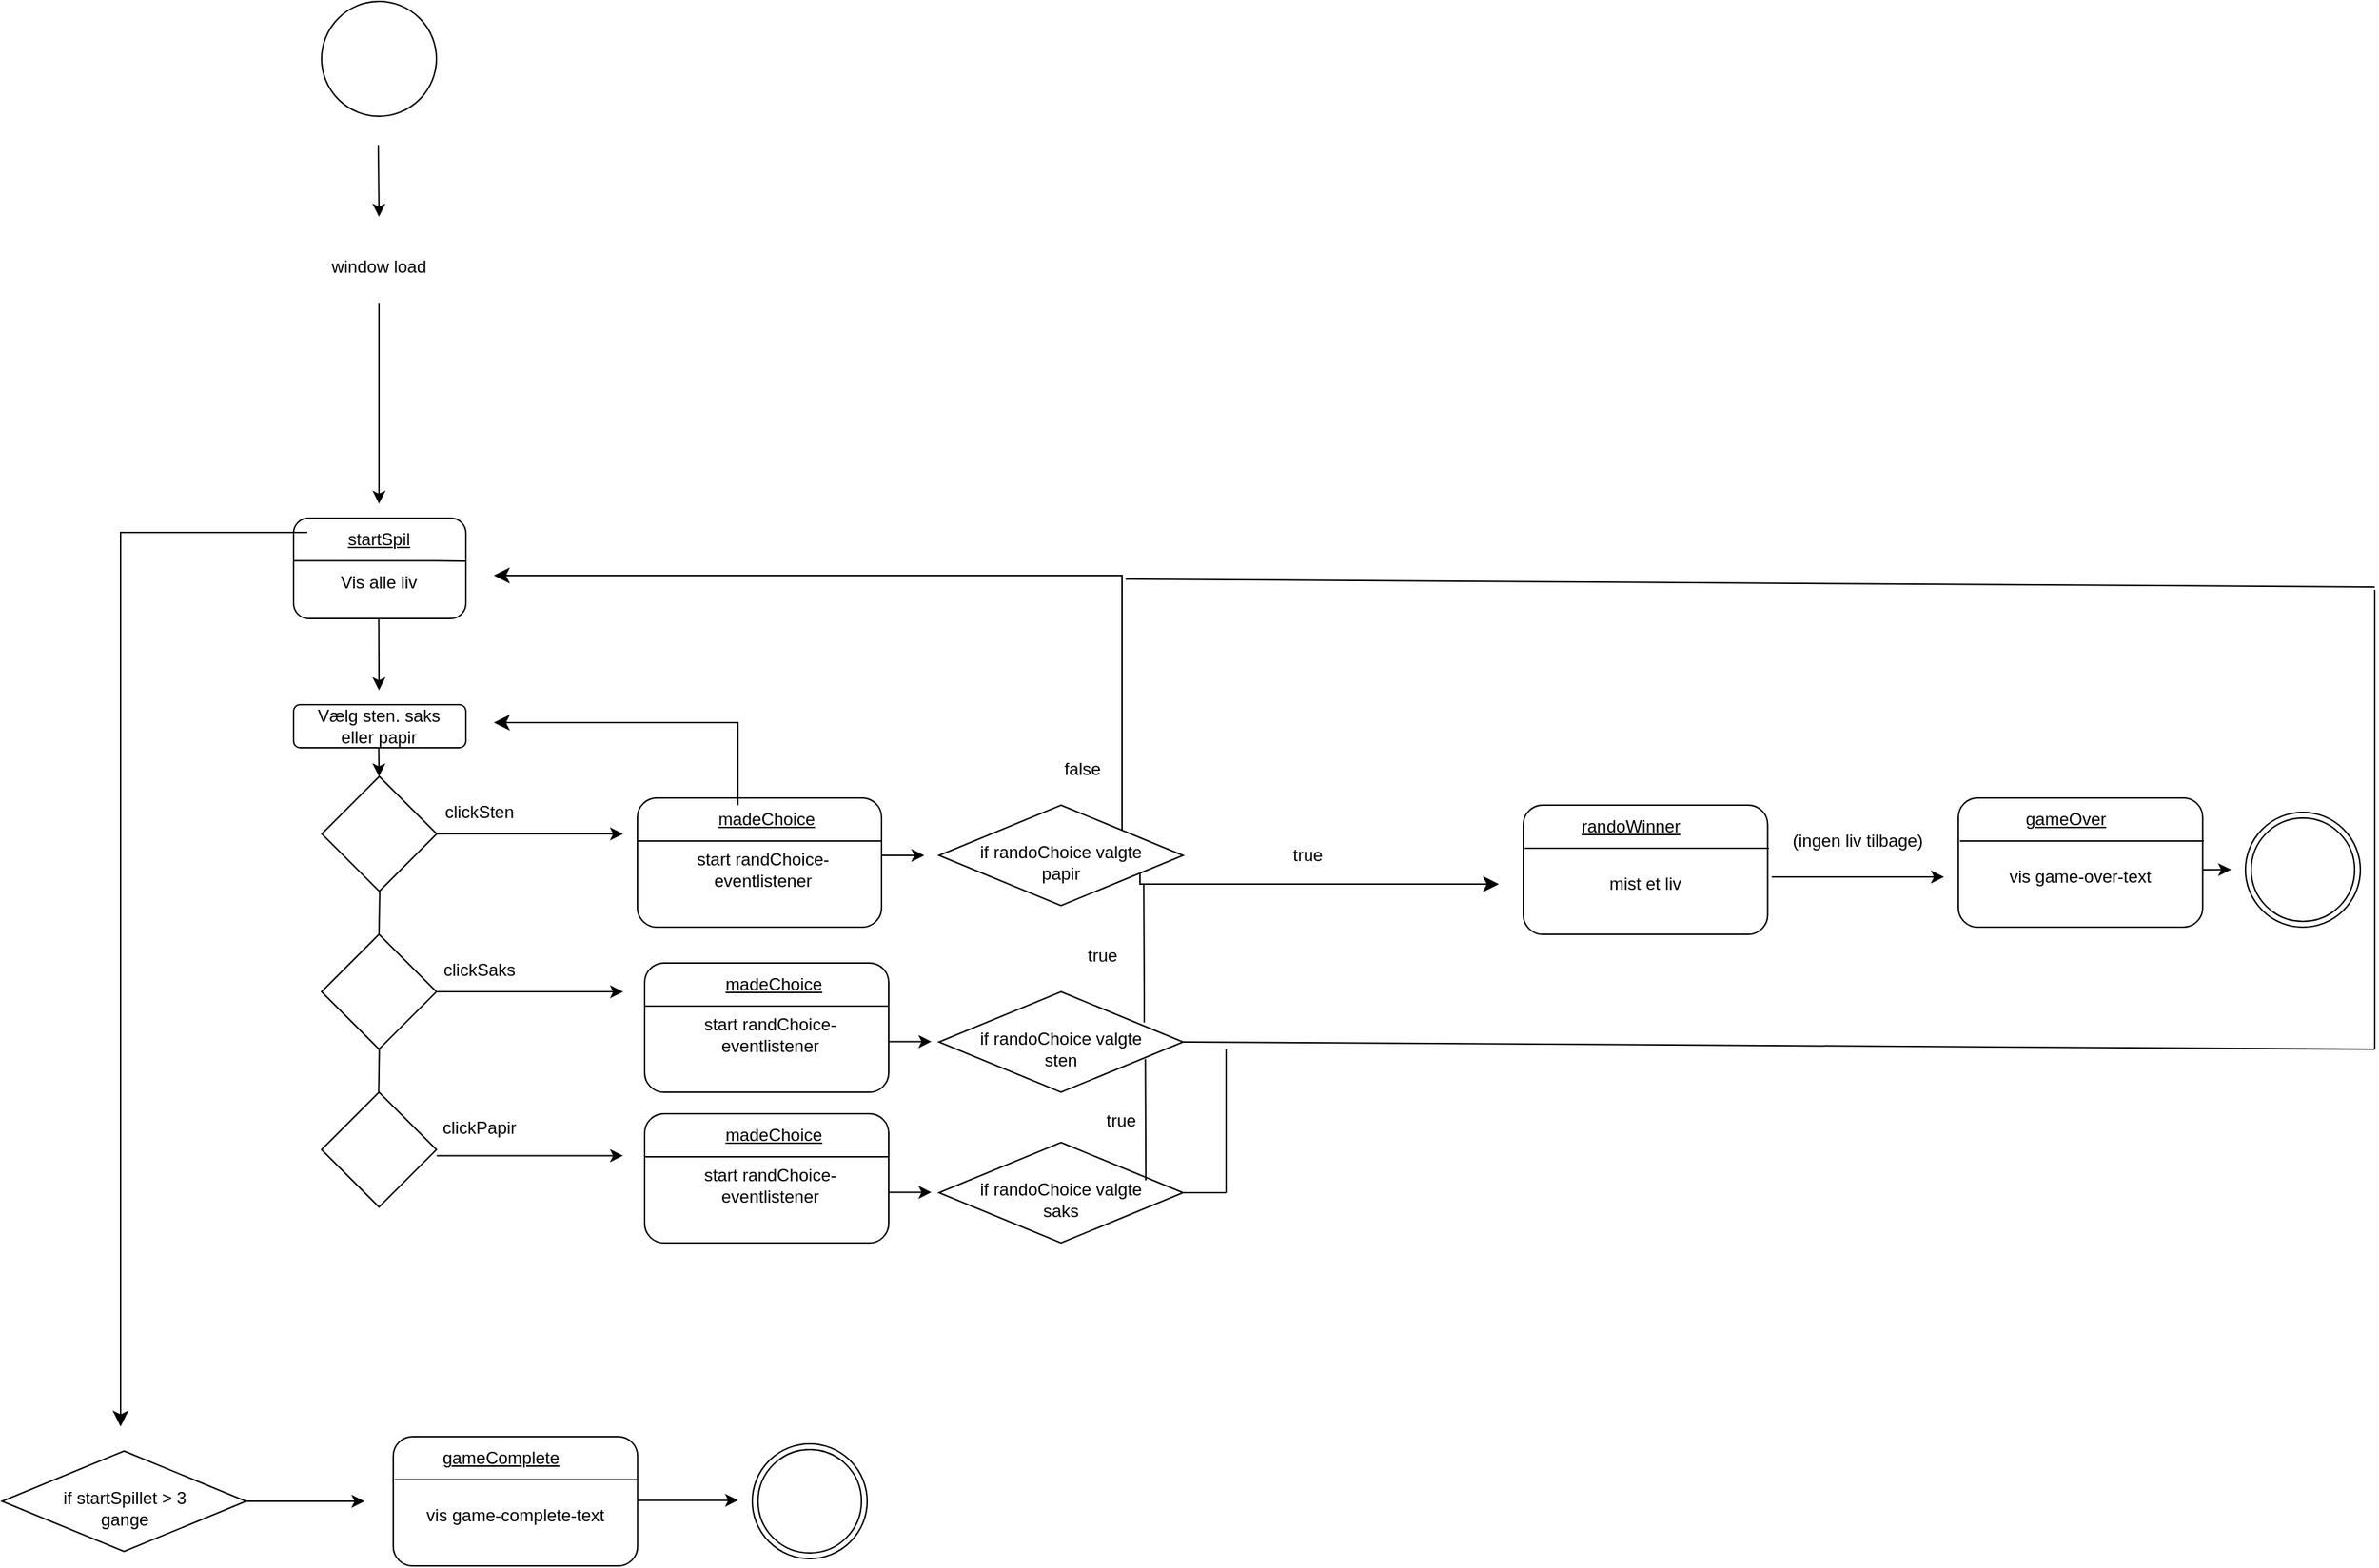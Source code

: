 <mxfile>
    <diagram id="ghAOeTU5K8rhXzgxk5CM" name="Page-1">
        <mxGraphModel dx="1600" dy="1471" grid="1" gridSize="10" guides="1" tooltips="1" connect="1" arrows="1" fold="1" page="1" pageScale="1" pageWidth="827" pageHeight="1169" math="0" shadow="0">
            <root>
                <mxCell id="0"/>
                <mxCell id="1" parent="0"/>
                <mxCell id="3" value="" style="ellipse;whiteSpace=wrap;html=1;" vertex="1" parent="1">
                    <mxGeometry x="240" y="40" width="80" height="80" as="geometry"/>
                </mxCell>
                <mxCell id="4" value="" style="edgeStyle=none;orthogonalLoop=1;jettySize=auto;html=1;" edge="1" parent="1">
                    <mxGeometry width="80" relative="1" as="geometry">
                        <mxPoint x="279.5" y="140" as="sourcePoint"/>
                        <mxPoint x="280" y="190" as="targetPoint"/>
                        <Array as="points"/>
                    </mxGeometry>
                </mxCell>
                <mxCell id="5" value="window load" style="text;strokeColor=none;align=center;fillColor=none;html=1;verticalAlign=middle;whiteSpace=wrap;rounded=0;" vertex="1" parent="1">
                    <mxGeometry x="230" y="210" width="100" height="30" as="geometry"/>
                </mxCell>
                <mxCell id="45" value="" style="endArrow=classic;html=1;" edge="1" parent="1">
                    <mxGeometry width="50" height="50" relative="1" as="geometry">
                        <mxPoint x="280" y="250" as="sourcePoint"/>
                        <mxPoint x="280" y="390" as="targetPoint"/>
                    </mxGeometry>
                </mxCell>
                <mxCell id="47" value="" style="rounded=1;whiteSpace=wrap;html=1;" vertex="1" parent="1">
                    <mxGeometry x="220.48" y="400" width="120" height="70" as="geometry"/>
                </mxCell>
                <mxCell id="48" value="" style="endArrow=none;html=1;entryX=1.004;entryY=0.672;entryDx=0;entryDy=0;entryPerimeter=0;" edge="1" parent="1">
                    <mxGeometry width="50" height="50" relative="1" as="geometry">
                        <mxPoint x="220" y="429.7" as="sourcePoint"/>
                        <mxPoint x="340.48" y="430.02" as="targetPoint"/>
                        <Array as="points">
                            <mxPoint x="310" y="429.7"/>
                        </Array>
                    </mxGeometry>
                </mxCell>
                <mxCell id="49" value="&lt;u&gt;startSpil&lt;/u&gt;" style="text;strokeColor=none;align=center;fillColor=none;html=1;verticalAlign=middle;whiteSpace=wrap;rounded=0;" vertex="1" parent="1">
                    <mxGeometry x="230.48" y="400" width="100" height="30" as="geometry"/>
                </mxCell>
                <mxCell id="51" value="Vis alle liv" style="text;strokeColor=none;align=center;fillColor=none;html=1;verticalAlign=middle;whiteSpace=wrap;rounded=0;" vertex="1" parent="1">
                    <mxGeometry x="230.48" y="430" width="100" height="30" as="geometry"/>
                </mxCell>
                <mxCell id="52" value="" style="rhombus;whiteSpace=wrap;html=1;" vertex="1" parent="1">
                    <mxGeometry x="240.2" y="580" width="80" height="80" as="geometry"/>
                </mxCell>
                <mxCell id="53" value="" style="endArrow=classic;html=1;" edge="1" parent="1">
                    <mxGeometry width="50" height="50" relative="1" as="geometry">
                        <mxPoint x="279.81" y="470" as="sourcePoint"/>
                        <mxPoint x="280" y="520" as="targetPoint"/>
                    </mxGeometry>
                </mxCell>
                <mxCell id="58" value="" style="rounded=1;whiteSpace=wrap;html=1;" vertex="1" parent="1">
                    <mxGeometry x="220.48" y="530" width="120" height="30" as="geometry"/>
                </mxCell>
                <mxCell id="59" value="Vælg sten. saks eller papir" style="text;strokeColor=none;align=center;fillColor=none;html=1;verticalAlign=middle;whiteSpace=wrap;rounded=0;" vertex="1" parent="1">
                    <mxGeometry x="230" y="530" width="100" height="30" as="geometry"/>
                </mxCell>
                <mxCell id="61" value="clickSten" style="text;strokeColor=none;align=center;fillColor=none;html=1;verticalAlign=middle;whiteSpace=wrap;rounded=0;" vertex="1" parent="1">
                    <mxGeometry x="300" y="590" width="100" height="30" as="geometry"/>
                </mxCell>
                <mxCell id="62" value="" style="endArrow=classic;html=1;" edge="1" parent="1">
                    <mxGeometry width="50" height="50" relative="1" as="geometry">
                        <mxPoint x="320.2" y="620" as="sourcePoint"/>
                        <mxPoint x="450" y="620" as="targetPoint"/>
                        <Array as="points"/>
                    </mxGeometry>
                </mxCell>
                <mxCell id="66" value="" style="rhombus;whiteSpace=wrap;html=1;" vertex="1" parent="1">
                    <mxGeometry x="240" y="690" width="80" height="80" as="geometry"/>
                </mxCell>
                <mxCell id="67" value="clickSaks" style="text;strokeColor=none;align=center;fillColor=none;html=1;verticalAlign=middle;whiteSpace=wrap;rounded=0;" vertex="1" parent="1">
                    <mxGeometry x="299.8" y="700" width="100" height="30" as="geometry"/>
                </mxCell>
                <mxCell id="69" value="" style="rhombus;whiteSpace=wrap;html=1;" vertex="1" parent="1">
                    <mxGeometry x="240" y="800" width="80" height="80" as="geometry"/>
                </mxCell>
                <mxCell id="70" value="clickPapir" style="text;strokeColor=none;align=center;fillColor=none;html=1;verticalAlign=middle;whiteSpace=wrap;rounded=0;" vertex="1" parent="1">
                    <mxGeometry x="299.8" y="810" width="100" height="30" as="geometry"/>
                </mxCell>
                <mxCell id="75" value="" style="rounded=1;whiteSpace=wrap;html=1;" vertex="1" parent="1">
                    <mxGeometry x="460" y="595" width="170" height="90" as="geometry"/>
                </mxCell>
                <mxCell id="76" value="" style="endArrow=none;html=1;" edge="1" parent="1">
                    <mxGeometry width="50" height="50" relative="1" as="geometry">
                        <mxPoint x="460" y="625" as="sourcePoint"/>
                        <mxPoint x="630" y="625" as="targetPoint"/>
                        <Array as="points">
                            <mxPoint x="550" y="625"/>
                        </Array>
                    </mxGeometry>
                </mxCell>
                <mxCell id="77" value="&lt;u&gt;madeChoice&lt;/u&gt;" style="text;strokeColor=none;align=center;fillColor=none;html=1;verticalAlign=middle;whiteSpace=wrap;rounded=0;" vertex="1" parent="1">
                    <mxGeometry x="500" y="595" width="100" height="30" as="geometry"/>
                </mxCell>
                <mxCell id="78" value="start randChoice-eventlistener" style="text;strokeColor=none;align=center;fillColor=none;html=1;verticalAlign=middle;whiteSpace=wrap;rounded=0;" vertex="1" parent="1">
                    <mxGeometry x="475" y="635" width="145" height="20" as="geometry"/>
                </mxCell>
                <mxCell id="83" value="" style="edgeStyle=elbowEdgeStyle;elbow=vertical;endArrow=classic;html=1;curved=0;rounded=0;endSize=8;startSize=8;" edge="1" parent="1">
                    <mxGeometry width="50" height="50" relative="1" as="geometry">
                        <mxPoint x="530" y="600" as="sourcePoint"/>
                        <mxPoint x="360" y="542.5" as="targetPoint"/>
                        <Array as="points">
                            <mxPoint x="530" y="542.5"/>
                        </Array>
                    </mxGeometry>
                </mxCell>
                <mxCell id="84" value="" style="edgeStyle=elbowEdgeStyle;elbow=vertical;endArrow=classic;html=1;curved=0;rounded=0;endSize=8;startSize=8;" edge="1" parent="1">
                    <mxGeometry width="50" height="50" relative="1" as="geometry">
                        <mxPoint x="810" y="640" as="sourcePoint"/>
                        <mxPoint x="1060" y="655" as="targetPoint"/>
                        <Array as="points">
                            <mxPoint x="980" y="655"/>
                            <mxPoint x="990" y="605"/>
                        </Array>
                    </mxGeometry>
                </mxCell>
                <mxCell id="88" value="" style="rounded=1;whiteSpace=wrap;html=1;" vertex="1" parent="1">
                    <mxGeometry x="1077" y="600" width="170.2" height="90" as="geometry"/>
                </mxCell>
                <mxCell id="89" value="&lt;u&gt;randoWinner&lt;/u&gt;" style="text;strokeColor=none;align=center;fillColor=none;html=1;verticalAlign=middle;whiteSpace=wrap;rounded=0;" vertex="1" parent="1">
                    <mxGeometry x="1077" y="600" width="150" height="30" as="geometry"/>
                </mxCell>
                <mxCell id="90" value="" style="endArrow=none;html=1;" edge="1" parent="1">
                    <mxGeometry width="50" height="50" relative="1" as="geometry">
                        <mxPoint x="1078" y="630" as="sourcePoint"/>
                        <mxPoint x="1248" y="630" as="targetPoint"/>
                        <Array as="points">
                            <mxPoint x="1160.1" y="630"/>
                        </Array>
                    </mxGeometry>
                </mxCell>
                <mxCell id="96" value="" style="ellipse;shape=doubleEllipse;whiteSpace=wrap;html=1;aspect=fixed;" vertex="1" parent="1">
                    <mxGeometry x="1580" y="605" width="80" height="80" as="geometry"/>
                </mxCell>
                <mxCell id="106" value="" style="endArrow=none;html=1;exitX=0.5;exitY=0;exitDx=0;exitDy=0;" edge="1" parent="1" source="66">
                    <mxGeometry width="50" height="50" relative="1" as="geometry">
                        <mxPoint x="230.48" y="710" as="sourcePoint"/>
                        <mxPoint x="280.48" y="660" as="targetPoint"/>
                    </mxGeometry>
                </mxCell>
                <mxCell id="107" value="" style="endArrow=none;html=1;exitX=0.5;exitY=0;exitDx=0;exitDy=0;" edge="1" parent="1">
                    <mxGeometry width="50" height="50" relative="1" as="geometry">
                        <mxPoint x="279.76" y="800" as="sourcePoint"/>
                        <mxPoint x="280.24" y="770" as="targetPoint"/>
                    </mxGeometry>
                </mxCell>
                <mxCell id="108" value="" style="endArrow=classic;html=1;" edge="1" parent="1">
                    <mxGeometry width="50" height="50" relative="1" as="geometry">
                        <mxPoint x="279.8" y="560" as="sourcePoint"/>
                        <mxPoint x="280" y="580" as="targetPoint"/>
                    </mxGeometry>
                </mxCell>
                <mxCell id="109" value="" style="rhombus;whiteSpace=wrap;html=1;" vertex="1" parent="1">
                    <mxGeometry x="670" y="600" width="170" height="70" as="geometry"/>
                </mxCell>
                <mxCell id="110" value="if randoChoice valgte papir" style="text;strokeColor=none;align=center;fillColor=none;html=1;verticalAlign=middle;whiteSpace=wrap;rounded=0;" vertex="1" parent="1">
                    <mxGeometry x="696.25" y="630" width="117.5" height="20" as="geometry"/>
                </mxCell>
                <mxCell id="112" value="mist et liv" style="text;strokeColor=none;align=center;fillColor=none;html=1;verticalAlign=middle;whiteSpace=wrap;rounded=0;" vertex="1" parent="1">
                    <mxGeometry x="1087.1" y="640" width="150" height="30" as="geometry"/>
                </mxCell>
                <mxCell id="113" value="" style="edgeStyle=elbowEdgeStyle;elbow=vertical;endArrow=classic;html=1;curved=0;rounded=0;endSize=8;startSize=8;exitX=1;exitY=0;exitDx=0;exitDy=0;" edge="1" parent="1" source="109">
                    <mxGeometry width="50" height="50" relative="1" as="geometry">
                        <mxPoint x="798" y="610" as="sourcePoint"/>
                        <mxPoint x="360" y="440" as="targetPoint"/>
                        <Array as="points">
                            <mxPoint x="610" y="440"/>
                            <mxPoint x="1346" y="720"/>
                            <mxPoint x="1310" y="720"/>
                            <mxPoint x="1310" y="670"/>
                            <mxPoint x="1300" y="720"/>
                            <mxPoint x="1360" y="450"/>
                            <mxPoint x="1070" y="710"/>
                            <mxPoint x="660" y="1060"/>
                            <mxPoint x="570" y="1060"/>
                            <mxPoint x="670" y="1050"/>
                            <mxPoint x="570" y="900"/>
                            <mxPoint x="1246.25" y="1020"/>
                            <mxPoint x="640" y="1145"/>
                            <mxPoint x="610" y="795"/>
                            <mxPoint x="600" y="1145"/>
                            <mxPoint x="660" y="1145"/>
                            <mxPoint x="610" y="875"/>
                            <mxPoint x="650" y="1095"/>
                            <mxPoint x="630" y="685"/>
                            <mxPoint x="690" y="1065"/>
                            <mxPoint x="710" y="1030"/>
                            <mxPoint x="730" y="740"/>
                        </Array>
                    </mxGeometry>
                </mxCell>
                <mxCell id="115" value="true" style="text;strokeColor=none;align=center;fillColor=none;html=1;verticalAlign=middle;whiteSpace=wrap;rounded=0;" vertex="1" parent="1">
                    <mxGeometry x="897" y="620" width="60" height="30" as="geometry"/>
                </mxCell>
                <mxCell id="116" value="false" style="text;strokeColor=none;align=center;fillColor=none;html=1;verticalAlign=middle;whiteSpace=wrap;rounded=0;" vertex="1" parent="1">
                    <mxGeometry x="740" y="560" width="60" height="30" as="geometry"/>
                </mxCell>
                <mxCell id="118" value="" style="rhombus;whiteSpace=wrap;html=1;" vertex="1" parent="1">
                    <mxGeometry x="670" y="730" width="170" height="70" as="geometry"/>
                </mxCell>
                <mxCell id="119" value="if randoChoice valgte sten" style="text;strokeColor=none;align=center;fillColor=none;html=1;verticalAlign=middle;whiteSpace=wrap;rounded=0;" vertex="1" parent="1">
                    <mxGeometry x="696.25" y="760" width="117.5" height="20" as="geometry"/>
                </mxCell>
                <mxCell id="125" value="" style="endArrow=classic;html=1;" edge="1" parent="1">
                    <mxGeometry width="50" height="50" relative="1" as="geometry">
                        <mxPoint x="320.2" y="730" as="sourcePoint"/>
                        <mxPoint x="450" y="730" as="targetPoint"/>
                        <Array as="points">
                            <mxPoint x="390.0" y="730"/>
                        </Array>
                    </mxGeometry>
                </mxCell>
                <mxCell id="126" value="" style="rounded=1;whiteSpace=wrap;html=1;" vertex="1" parent="1">
                    <mxGeometry x="465" y="710" width="170" height="90" as="geometry"/>
                </mxCell>
                <mxCell id="127" value="" style="endArrow=none;html=1;" edge="1" parent="1">
                    <mxGeometry width="50" height="50" relative="1" as="geometry">
                        <mxPoint x="465" y="740" as="sourcePoint"/>
                        <mxPoint x="635" y="740" as="targetPoint"/>
                        <Array as="points">
                            <mxPoint x="555" y="740"/>
                        </Array>
                    </mxGeometry>
                </mxCell>
                <mxCell id="128" value="&lt;u&gt;madeChoice&lt;/u&gt;" style="text;strokeColor=none;align=center;fillColor=none;html=1;verticalAlign=middle;whiteSpace=wrap;rounded=0;" vertex="1" parent="1">
                    <mxGeometry x="505" y="710" width="100" height="30" as="geometry"/>
                </mxCell>
                <mxCell id="129" value="start randChoice-eventlistener" style="text;strokeColor=none;align=center;fillColor=none;html=1;verticalAlign=middle;whiteSpace=wrap;rounded=0;" vertex="1" parent="1">
                    <mxGeometry x="480" y="750" width="145" height="20" as="geometry"/>
                </mxCell>
                <mxCell id="130" value="" style="rounded=1;whiteSpace=wrap;html=1;" vertex="1" parent="1">
                    <mxGeometry x="465" y="815" width="170" height="90" as="geometry"/>
                </mxCell>
                <mxCell id="131" value="" style="endArrow=none;html=1;" edge="1" parent="1">
                    <mxGeometry width="50" height="50" relative="1" as="geometry">
                        <mxPoint x="465.0" y="845" as="sourcePoint"/>
                        <mxPoint x="635" y="845" as="targetPoint"/>
                        <Array as="points">
                            <mxPoint x="555" y="845"/>
                        </Array>
                    </mxGeometry>
                </mxCell>
                <mxCell id="132" value="&lt;u&gt;madeChoice&lt;/u&gt;" style="text;strokeColor=none;align=center;fillColor=none;html=1;verticalAlign=middle;whiteSpace=wrap;rounded=0;" vertex="1" parent="1">
                    <mxGeometry x="505" y="815" width="100" height="30" as="geometry"/>
                </mxCell>
                <mxCell id="133" value="start randChoice-eventlistener" style="text;strokeColor=none;align=center;fillColor=none;html=1;verticalAlign=middle;whiteSpace=wrap;rounded=0;" vertex="1" parent="1">
                    <mxGeometry x="480" y="855" width="145" height="20" as="geometry"/>
                </mxCell>
                <mxCell id="134" value="" style="endArrow=classic;html=1;" edge="1" parent="1">
                    <mxGeometry width="50" height="50" relative="1" as="geometry">
                        <mxPoint x="320.2" y="844.23" as="sourcePoint"/>
                        <mxPoint x="450.0" y="844.23" as="targetPoint"/>
                        <Array as="points">
                            <mxPoint x="390.0" y="844.23"/>
                        </Array>
                    </mxGeometry>
                </mxCell>
                <mxCell id="135" value="" style="rhombus;whiteSpace=wrap;html=1;" vertex="1" parent="1">
                    <mxGeometry x="670" y="835" width="170" height="70" as="geometry"/>
                </mxCell>
                <mxCell id="136" value="if randoChoice valgte saks" style="text;strokeColor=none;align=center;fillColor=none;html=1;verticalAlign=middle;whiteSpace=wrap;rounded=0;" vertex="1" parent="1">
                    <mxGeometry x="696.25" y="865" width="117.5" height="20" as="geometry"/>
                </mxCell>
                <mxCell id="137" value="" style="endArrow=classic;html=1;" edge="1" parent="1">
                    <mxGeometry width="50" height="50" relative="1" as="geometry">
                        <mxPoint x="630" y="635" as="sourcePoint"/>
                        <mxPoint x="659.8" y="635" as="targetPoint"/>
                        <Array as="points"/>
                    </mxGeometry>
                </mxCell>
                <mxCell id="138" value="" style="endArrow=classic;html=1;" edge="1" parent="1">
                    <mxGeometry width="50" height="50" relative="1" as="geometry">
                        <mxPoint x="635" y="764.7" as="sourcePoint"/>
                        <mxPoint x="664.8" y="764.7" as="targetPoint"/>
                        <Array as="points"/>
                    </mxGeometry>
                </mxCell>
                <mxCell id="139" value="" style="endArrow=classic;html=1;" edge="1" parent="1">
                    <mxGeometry width="50" height="50" relative="1" as="geometry">
                        <mxPoint x="635" y="869.7" as="sourcePoint"/>
                        <mxPoint x="664.8" y="869.7" as="targetPoint"/>
                        <Array as="points"/>
                    </mxGeometry>
                </mxCell>
                <mxCell id="143" value="true" style="text;strokeColor=none;align=center;fillColor=none;html=1;verticalAlign=middle;whiteSpace=wrap;rounded=0;" vertex="1" parent="1">
                    <mxGeometry x="753.75" y="690" width="60" height="30" as="geometry"/>
                </mxCell>
                <mxCell id="144" value="true" style="text;strokeColor=none;align=center;fillColor=none;html=1;verticalAlign=middle;whiteSpace=wrap;rounded=0;" vertex="1" parent="1">
                    <mxGeometry x="767" y="805" width="60" height="30" as="geometry"/>
                </mxCell>
                <mxCell id="148" value="" style="endArrow=none;html=1;exitX=0.841;exitY=0.305;exitDx=0;exitDy=0;exitPerimeter=0;" edge="1" parent="1" source="118">
                    <mxGeometry width="50" height="50" relative="1" as="geometry">
                        <mxPoint x="812.64" y="690" as="sourcePoint"/>
                        <mxPoint x="812.64" y="655" as="targetPoint"/>
                        <Array as="points">
                            <mxPoint x="813" y="740"/>
                        </Array>
                    </mxGeometry>
                </mxCell>
                <mxCell id="149" value="" style="endArrow=none;html=1;" edge="1" parent="1">
                    <mxGeometry width="50" height="50" relative="1" as="geometry">
                        <mxPoint x="814" y="860" as="sourcePoint"/>
                        <mxPoint x="813.75" y="776.82" as="targetPoint"/>
                        <Array as="points">
                            <mxPoint x="814.11" y="861.82"/>
                        </Array>
                    </mxGeometry>
                </mxCell>
                <mxCell id="150" value="" style="endArrow=none;html=1;exitX=1;exitY=0.5;exitDx=0;exitDy=0;" edge="1" parent="1" source="118">
                    <mxGeometry width="50" height="50" relative="1" as="geometry">
                        <mxPoint x="1090" y="690" as="sourcePoint"/>
                        <mxPoint x="1670" y="770" as="targetPoint"/>
                    </mxGeometry>
                </mxCell>
                <mxCell id="151" value="" style="endArrow=none;html=1;" edge="1" parent="1">
                    <mxGeometry width="50" height="50" relative="1" as="geometry">
                        <mxPoint x="870" y="870" as="sourcePoint"/>
                        <mxPoint x="870" y="770" as="targetPoint"/>
                    </mxGeometry>
                </mxCell>
                <mxCell id="153" value="" style="endArrow=classic;html=1;" edge="1" parent="1">
                    <mxGeometry width="50" height="50" relative="1" as="geometry">
                        <mxPoint x="1250" y="650" as="sourcePoint"/>
                        <mxPoint x="1370" y="650" as="targetPoint"/>
                    </mxGeometry>
                </mxCell>
                <mxCell id="154" value="(ingen liv tilbage)" style="text;strokeColor=none;align=center;fillColor=none;html=1;verticalAlign=middle;whiteSpace=wrap;rounded=0;" vertex="1" parent="1">
                    <mxGeometry x="1260" y="610" width="100" height="30" as="geometry"/>
                </mxCell>
                <mxCell id="155" value="" style="endArrow=none;html=1;" edge="1" parent="1">
                    <mxGeometry width="50" height="50" relative="1" as="geometry">
                        <mxPoint x="1670" y="770" as="sourcePoint"/>
                        <mxPoint x="1670" y="450" as="targetPoint"/>
                    </mxGeometry>
                </mxCell>
                <mxCell id="156" value="" style="endArrow=none;html=1;" edge="1" parent="1">
                    <mxGeometry width="50" height="50" relative="1" as="geometry">
                        <mxPoint x="800" y="442.5" as="sourcePoint"/>
                        <mxPoint x="1670" y="448" as="targetPoint"/>
                    </mxGeometry>
                </mxCell>
                <mxCell id="157" value="" style="endArrow=none;html=1;entryX=1;entryY=0.5;entryDx=0;entryDy=0;" edge="1" parent="1" target="135">
                    <mxGeometry width="50" height="50" relative="1" as="geometry">
                        <mxPoint x="870" y="870" as="sourcePoint"/>
                        <mxPoint x="880" y="780" as="targetPoint"/>
                    </mxGeometry>
                </mxCell>
                <mxCell id="158" value="" style="rhombus;whiteSpace=wrap;html=1;" vertex="1" parent="1">
                    <mxGeometry x="17.4" y="1050" width="170" height="70" as="geometry"/>
                </mxCell>
                <mxCell id="159" value="if startSpillet &amp;gt; 3 gange" style="text;strokeColor=none;align=center;fillColor=none;html=1;verticalAlign=middle;whiteSpace=wrap;rounded=0;" vertex="1" parent="1">
                    <mxGeometry x="43.65" y="1080" width="117.5" height="20" as="geometry"/>
                </mxCell>
                <mxCell id="160" value="" style="endArrow=classic;html=1;exitX=1;exitY=0.5;exitDx=0;exitDy=0;" edge="1" parent="1" source="158">
                    <mxGeometry width="50" height="50" relative="1" as="geometry">
                        <mxPoint x="239.9" y="1040" as="sourcePoint"/>
                        <mxPoint x="269.9" y="1085" as="targetPoint"/>
                    </mxGeometry>
                </mxCell>
                <mxCell id="162" value="" style="rounded=1;whiteSpace=wrap;html=1;" vertex="1" parent="1">
                    <mxGeometry x="289.9" y="1040" width="170.2" height="90" as="geometry"/>
                </mxCell>
                <mxCell id="163" value="&lt;u&gt;gameComplete&lt;/u&gt;" style="text;strokeColor=none;align=center;fillColor=none;html=1;verticalAlign=middle;whiteSpace=wrap;rounded=0;" vertex="1" parent="1">
                    <mxGeometry x="289.9" y="1040" width="150" height="30" as="geometry"/>
                </mxCell>
                <mxCell id="164" value="" style="endArrow=none;html=1;" edge="1" parent="1">
                    <mxGeometry width="50" height="50" relative="1" as="geometry">
                        <mxPoint x="290.9" y="1070" as="sourcePoint"/>
                        <mxPoint x="460.9" y="1070" as="targetPoint"/>
                        <Array as="points">
                            <mxPoint x="373.0" y="1070"/>
                        </Array>
                    </mxGeometry>
                </mxCell>
                <mxCell id="165" value="vis game-complete-text" style="text;strokeColor=none;align=center;fillColor=none;html=1;verticalAlign=middle;whiteSpace=wrap;rounded=0;" vertex="1" parent="1">
                    <mxGeometry x="300.0" y="1080" width="150" height="30" as="geometry"/>
                </mxCell>
                <mxCell id="166" value="" style="ellipse;shape=doubleEllipse;whiteSpace=wrap;html=1;aspect=fixed;" vertex="1" parent="1">
                    <mxGeometry x="540" y="1045" width="80" height="80" as="geometry"/>
                </mxCell>
                <mxCell id="167" value="" style="endArrow=classic;html=1;" edge="1" parent="1">
                    <mxGeometry width="50" height="50" relative="1" as="geometry">
                        <mxPoint x="460.1" y="1084.33" as="sourcePoint"/>
                        <mxPoint x="530.1" y="1084.33" as="targetPoint"/>
                    </mxGeometry>
                </mxCell>
                <mxCell id="169" value="" style="rounded=1;whiteSpace=wrap;html=1;" vertex="1" parent="1">
                    <mxGeometry x="1380" y="595" width="170.2" height="90" as="geometry"/>
                </mxCell>
                <mxCell id="170" value="&lt;u&gt;gameOver&lt;/u&gt;" style="text;strokeColor=none;align=center;fillColor=none;html=1;verticalAlign=middle;whiteSpace=wrap;rounded=0;" vertex="1" parent="1">
                    <mxGeometry x="1380" y="595" width="150" height="30" as="geometry"/>
                </mxCell>
                <mxCell id="171" value="" style="endArrow=none;html=1;" edge="1" parent="1">
                    <mxGeometry width="50" height="50" relative="1" as="geometry">
                        <mxPoint x="1381" y="625.0" as="sourcePoint"/>
                        <mxPoint x="1551" y="625.0" as="targetPoint"/>
                        <Array as="points">
                            <mxPoint x="1463.1" y="625"/>
                        </Array>
                    </mxGeometry>
                </mxCell>
                <mxCell id="172" value="vis game-over-text" style="text;strokeColor=none;align=center;fillColor=none;html=1;verticalAlign=middle;whiteSpace=wrap;rounded=0;" vertex="1" parent="1">
                    <mxGeometry x="1390.1" y="635" width="150" height="30" as="geometry"/>
                </mxCell>
                <mxCell id="173" value="" style="endArrow=classic;html=1;" edge="1" parent="1">
                    <mxGeometry width="50" height="50" relative="1" as="geometry">
                        <mxPoint x="1550" y="645" as="sourcePoint"/>
                        <mxPoint x="1570" y="644.88" as="targetPoint"/>
                    </mxGeometry>
                </mxCell>
                <mxCell id="174" value="" style="edgeStyle=elbowEdgeStyle;elbow=vertical;endArrow=classic;html=1;curved=0;rounded=0;endSize=8;startSize=8;" edge="1" parent="1">
                    <mxGeometry width="50" height="50" relative="1" as="geometry">
                        <mxPoint x="230" y="410" as="sourcePoint"/>
                        <mxPoint x="100" y="1033" as="targetPoint"/>
                        <Array as="points">
                            <mxPoint x="60" y="410"/>
                        </Array>
                    </mxGeometry>
                </mxCell>
            </root>
        </mxGraphModel>
    </diagram>
</mxfile>